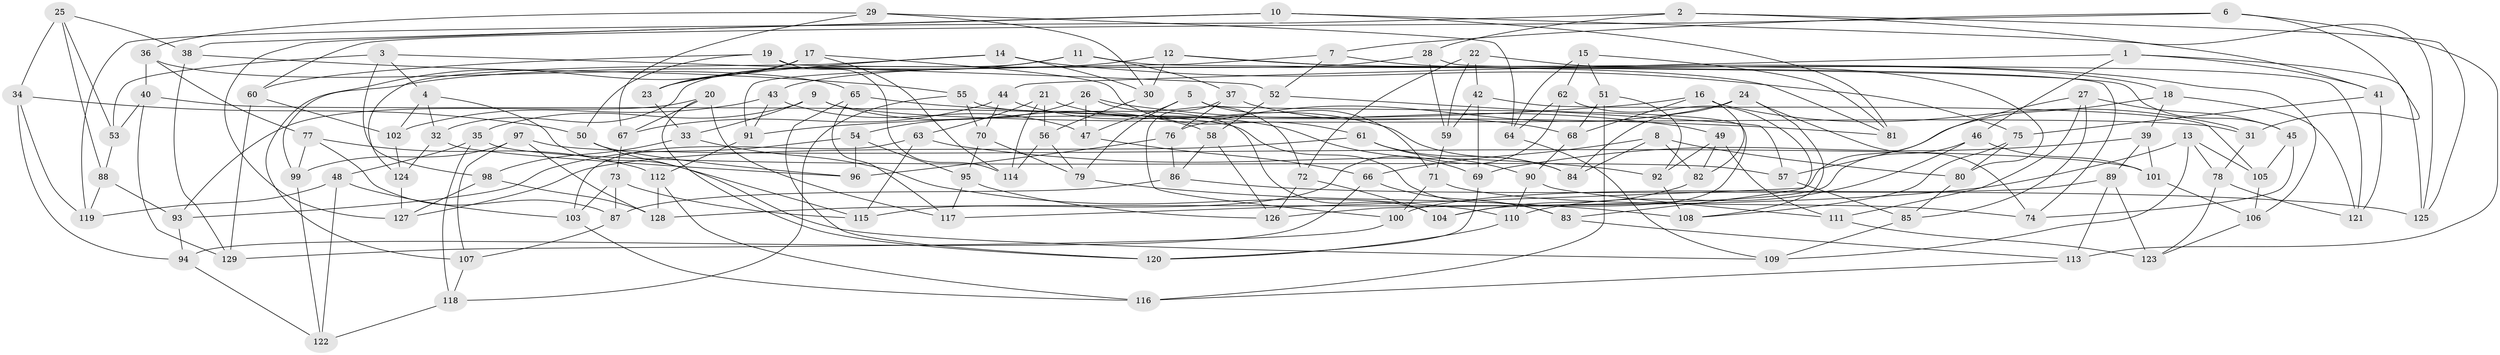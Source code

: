 // coarse degree distribution, {6: 0.44047619047619047, 5: 0.09523809523809523, 4: 0.44047619047619047, 3: 0.023809523809523808}
// Generated by graph-tools (version 1.1) at 2025/52/02/27/25 19:52:30]
// undirected, 129 vertices, 258 edges
graph export_dot {
graph [start="1"]
  node [color=gray90,style=filled];
  1;
  2;
  3;
  4;
  5;
  6;
  7;
  8;
  9;
  10;
  11;
  12;
  13;
  14;
  15;
  16;
  17;
  18;
  19;
  20;
  21;
  22;
  23;
  24;
  25;
  26;
  27;
  28;
  29;
  30;
  31;
  32;
  33;
  34;
  35;
  36;
  37;
  38;
  39;
  40;
  41;
  42;
  43;
  44;
  45;
  46;
  47;
  48;
  49;
  50;
  51;
  52;
  53;
  54;
  55;
  56;
  57;
  58;
  59;
  60;
  61;
  62;
  63;
  64;
  65;
  66;
  67;
  68;
  69;
  70;
  71;
  72;
  73;
  74;
  75;
  76;
  77;
  78;
  79;
  80;
  81;
  82;
  83;
  84;
  85;
  86;
  87;
  88;
  89;
  90;
  91;
  92;
  93;
  94;
  95;
  96;
  97;
  98;
  99;
  100;
  101;
  102;
  103;
  104;
  105;
  106;
  107;
  108;
  109;
  110;
  111;
  112;
  113;
  114;
  115;
  116;
  117;
  118;
  119;
  120;
  121;
  122;
  123;
  124;
  125;
  126;
  127;
  128;
  129;
  1 -- 44;
  1 -- 46;
  1 -- 41;
  1 -- 125;
  2 -- 125;
  2 -- 41;
  2 -- 119;
  2 -- 28;
  3 -- 4;
  3 -- 53;
  3 -- 98;
  3 -- 52;
  4 -- 102;
  4 -- 32;
  4 -- 109;
  5 -- 71;
  5 -- 47;
  5 -- 104;
  5 -- 79;
  6 -- 60;
  6 -- 31;
  6 -- 7;
  6 -- 113;
  7 -- 18;
  7 -- 52;
  7 -- 91;
  8 -- 84;
  8 -- 82;
  8 -- 80;
  8 -- 66;
  9 -- 33;
  9 -- 58;
  9 -- 31;
  9 -- 35;
  10 -- 125;
  10 -- 127;
  10 -- 81;
  10 -- 38;
  11 -- 32;
  11 -- 23;
  11 -- 45;
  11 -- 37;
  12 -- 106;
  12 -- 99;
  12 -- 81;
  12 -- 30;
  13 -- 105;
  13 -- 109;
  13 -- 78;
  13 -- 128;
  14 -- 124;
  14 -- 23;
  14 -- 75;
  14 -- 30;
  15 -- 62;
  15 -- 64;
  15 -- 51;
  15 -- 81;
  16 -- 68;
  16 -- 82;
  16 -- 91;
  16 -- 31;
  17 -- 61;
  17 -- 107;
  17 -- 114;
  17 -- 23;
  18 -- 57;
  18 -- 39;
  18 -- 121;
  19 -- 60;
  19 -- 50;
  19 -- 74;
  19 -- 114;
  20 -- 120;
  20 -- 93;
  20 -- 67;
  20 -- 117;
  21 -- 63;
  21 -- 114;
  21 -- 84;
  21 -- 56;
  22 -- 59;
  22 -- 72;
  22 -- 42;
  22 -- 80;
  23 -- 33;
  24 -- 76;
  24 -- 84;
  24 -- 108;
  24 -- 74;
  25 -- 34;
  25 -- 38;
  25 -- 88;
  25 -- 53;
  26 -- 47;
  26 -- 49;
  26 -- 54;
  26 -- 72;
  27 -- 117;
  27 -- 85;
  27 -- 45;
  27 -- 111;
  28 -- 59;
  28 -- 43;
  28 -- 121;
  29 -- 36;
  29 -- 67;
  29 -- 64;
  29 -- 30;
  30 -- 56;
  31 -- 78;
  32 -- 96;
  32 -- 124;
  33 -- 98;
  33 -- 110;
  34 -- 94;
  34 -- 50;
  34 -- 119;
  35 -- 57;
  35 -- 118;
  35 -- 48;
  36 -- 65;
  36 -- 40;
  36 -- 77;
  37 -- 76;
  37 -- 68;
  37 -- 100;
  38 -- 55;
  38 -- 129;
  39 -- 101;
  39 -- 89;
  39 -- 69;
  40 -- 53;
  40 -- 129;
  40 -- 83;
  41 -- 75;
  41 -- 121;
  42 -- 59;
  42 -- 69;
  42 -- 105;
  43 -- 102;
  43 -- 47;
  43 -- 91;
  44 -- 69;
  44 -- 70;
  44 -- 67;
  45 -- 105;
  45 -- 74;
  46 -- 126;
  46 -- 110;
  46 -- 101;
  47 -- 66;
  48 -- 119;
  48 -- 103;
  48 -- 122;
  49 -- 111;
  49 -- 92;
  49 -- 82;
  50 -- 115;
  50 -- 96;
  51 -- 92;
  51 -- 68;
  51 -- 116;
  52 -- 57;
  52 -- 58;
  53 -- 88;
  54 -- 95;
  54 -- 96;
  54 -- 93;
  55 -- 70;
  55 -- 104;
  55 -- 118;
  56 -- 114;
  56 -- 79;
  57 -- 85;
  58 -- 86;
  58 -- 126;
  59 -- 71;
  60 -- 129;
  60 -- 102;
  61 -- 90;
  61 -- 127;
  61 -- 84;
  62 -- 83;
  62 -- 115;
  62 -- 64;
  63 -- 115;
  63 -- 103;
  63 -- 92;
  64 -- 109;
  65 -- 81;
  65 -- 120;
  65 -- 117;
  66 -- 83;
  66 -- 94;
  67 -- 73;
  68 -- 90;
  69 -- 120;
  70 -- 95;
  70 -- 79;
  71 -- 74;
  71 -- 100;
  72 -- 126;
  72 -- 104;
  73 -- 115;
  73 -- 87;
  73 -- 103;
  75 -- 80;
  75 -- 108;
  76 -- 96;
  76 -- 86;
  77 -- 87;
  77 -- 112;
  77 -- 99;
  78 -- 123;
  78 -- 121;
  79 -- 108;
  80 -- 85;
  82 -- 104;
  83 -- 113;
  85 -- 109;
  86 -- 125;
  86 -- 87;
  87 -- 107;
  88 -- 119;
  88 -- 93;
  89 -- 113;
  89 -- 100;
  89 -- 123;
  90 -- 111;
  90 -- 110;
  91 -- 112;
  92 -- 108;
  93 -- 94;
  94 -- 122;
  95 -- 126;
  95 -- 117;
  97 -- 99;
  97 -- 128;
  97 -- 107;
  97 -- 101;
  98 -- 127;
  98 -- 128;
  99 -- 122;
  100 -- 129;
  101 -- 106;
  102 -- 124;
  103 -- 116;
  105 -- 106;
  106 -- 123;
  107 -- 118;
  110 -- 120;
  111 -- 123;
  112 -- 116;
  112 -- 128;
  113 -- 116;
  118 -- 122;
  124 -- 127;
}
